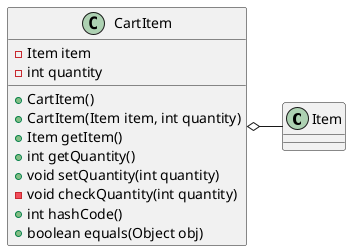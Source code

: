 @startuml cartitem
class Item
class CartItem {
    - Item item
    - int quantity
    + CartItem()
    + CartItem(Item item, int quantity)
    + Item getItem()
    + int getQuantity()
    + void setQuantity(int quantity)
    - void checkQuantity(int quantity)
    + int hashCode()
    + boolean equals(Object obj)
}

CartItem o- Item
@enduml